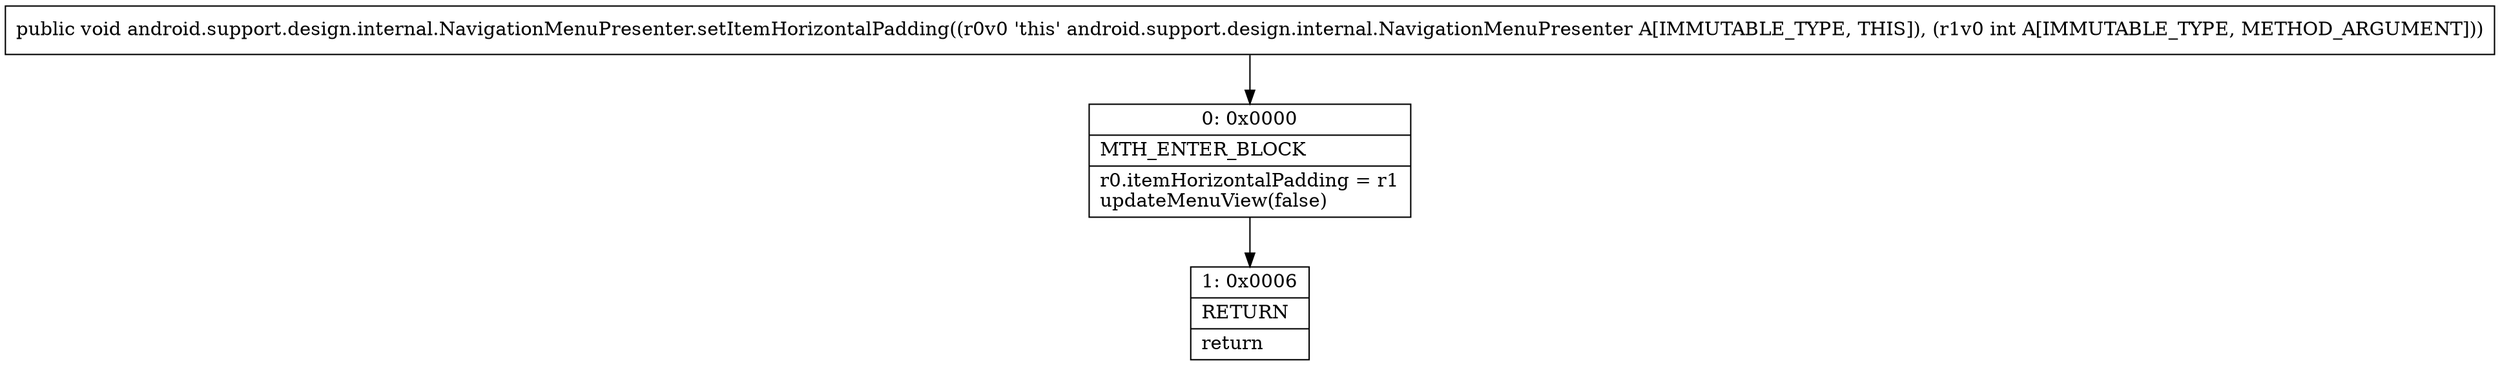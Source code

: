 digraph "CFG forandroid.support.design.internal.NavigationMenuPresenter.setItemHorizontalPadding(I)V" {
Node_0 [shape=record,label="{0\:\ 0x0000|MTH_ENTER_BLOCK\l|r0.itemHorizontalPadding = r1\lupdateMenuView(false)\l}"];
Node_1 [shape=record,label="{1\:\ 0x0006|RETURN\l|return\l}"];
MethodNode[shape=record,label="{public void android.support.design.internal.NavigationMenuPresenter.setItemHorizontalPadding((r0v0 'this' android.support.design.internal.NavigationMenuPresenter A[IMMUTABLE_TYPE, THIS]), (r1v0 int A[IMMUTABLE_TYPE, METHOD_ARGUMENT])) }"];
MethodNode -> Node_0;
Node_0 -> Node_1;
}

